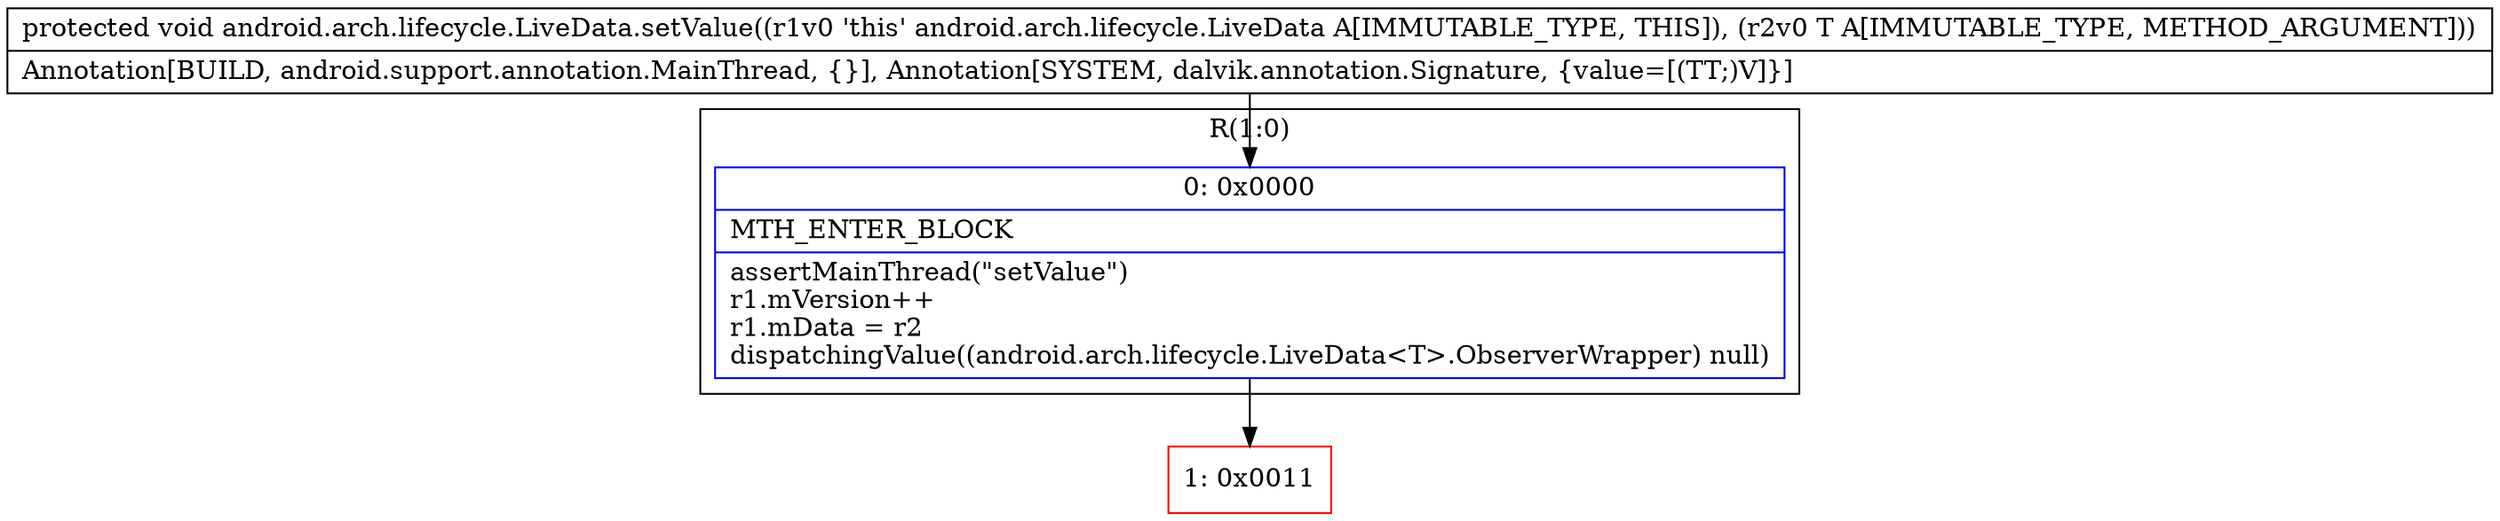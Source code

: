 digraph "CFG forandroid.arch.lifecycle.LiveData.setValue(Ljava\/lang\/Object;)V" {
subgraph cluster_Region_1099690460 {
label = "R(1:0)";
node [shape=record,color=blue];
Node_0 [shape=record,label="{0\:\ 0x0000|MTH_ENTER_BLOCK\l|assertMainThread(\"setValue\")\lr1.mVersion++\lr1.mData = r2\ldispatchingValue((android.arch.lifecycle.LiveData\<T\>.ObserverWrapper) null)\l}"];
}
Node_1 [shape=record,color=red,label="{1\:\ 0x0011}"];
MethodNode[shape=record,label="{protected void android.arch.lifecycle.LiveData.setValue((r1v0 'this' android.arch.lifecycle.LiveData A[IMMUTABLE_TYPE, THIS]), (r2v0 T A[IMMUTABLE_TYPE, METHOD_ARGUMENT]))  | Annotation[BUILD, android.support.annotation.MainThread, \{\}], Annotation[SYSTEM, dalvik.annotation.Signature, \{value=[(TT;)V]\}]\l}"];
MethodNode -> Node_0;
Node_0 -> Node_1;
}

